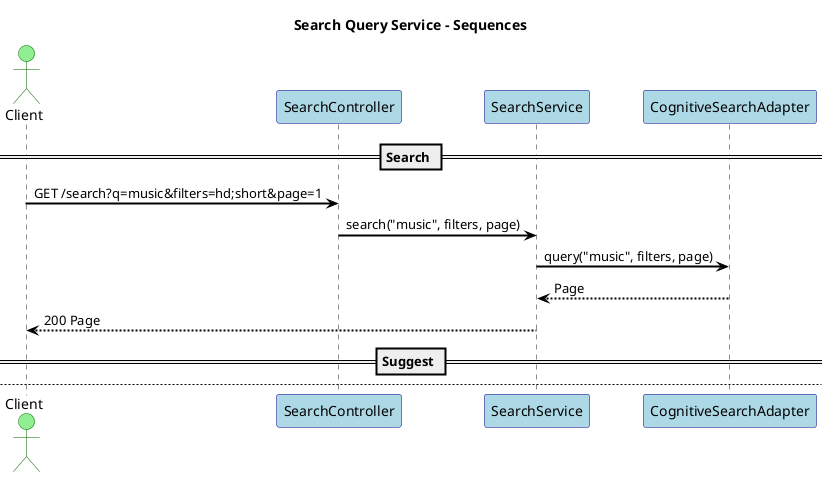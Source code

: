 @startuml
title Search Query Service - Sequences

skinparam shadowing false
skinparam fontName "Helvetica"
skinparam titleFontName "Helvetica"
skinparam legendFontName "Helvetica"
skinparam noteFontName "Helvetica"
skinparam backgroundColor white
skinparam participantBackgroundColor lightblue
skinparam participantBorderColor darkblue
skinparam actorBackgroundColor lightgreen
skinparam actorBorderColor darkgreen
skinparam arrowColor black
skinparam arrowThickness 2
skinparam sequenceArrowThickness 2
skinparam sequenceMessageAlignment left
skinparam sequenceReferenceBackgroundColor lightyellow
skinparam sequenceReferenceBorderColor black


actor Client
participant "SearchController" as C
participant "SearchService" as S
participant "CognitiveSearchAdapter" as CS

== Search ==
Client -> C: GET /search?q=music&filters=hd;short&page=1
C -> S: search("music", filters, page)
S -> CS: query("music", filters, page)
CS --> S: Page
S --> Client: 200 Page

== Suggest ==
newpage Suggest
Client -> C: GET /suggest?q=mu
C -> S: suggest("mu")
S -> CS: suggest("mu")
CS --> S: ["music", "museum"]
S --> Client: 200 ["music", "museum"]

@enduml
